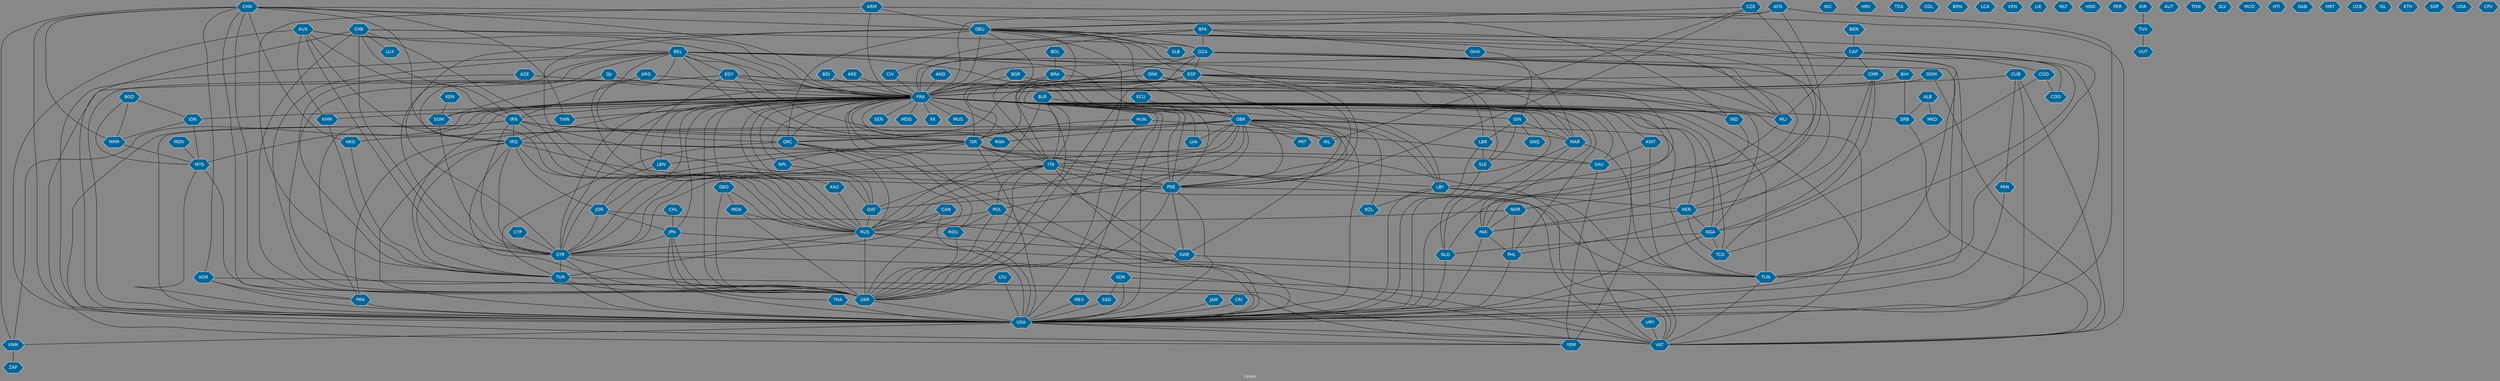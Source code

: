 // Countries together in item graph
graph {
	graph [bgcolor="#888888" fontcolor=white fontsize=12 label="Graph" outputorder=edgesfirst overlap=prism]
	node [color=white fillcolor="#006699" fontcolor=white fontname=Helvetica shape=hexagon style=filled]
	edge [arrowhead=open color=black fontcolor=white fontname=Courier fontsize=12]
		LBN [label=LBN]
		FRA [label=FRA]
		KWT [label=KWT]
		CAF [label=CAF]
		IRQ [label=IRQ]
		UKR [label=UKR]
		PSE [label=PSE]
		PRK [label=PRK]
		SWE [label=SWE]
		GRC [label=GRC]
		DEU [label=DEU]
		RWA [label=RWA]
		ISR [label=ISR]
		CAN [label=CAN]
		DZA [label=DZA]
		LBY [label=LBY]
		BEL [label=BEL]
		NGA [label=NGA]
		BFA [label=BFA]
		EGY [label=EGY]
		VAT [label=VAT]
		JOR [label=JOR]
		JPN [label=JPN]
		THA [label=THA]
		SYR [label=SYR]
		NIC [label=NIC]
		AUS [label=AUS]
		GBR [label=GBR]
		USA [label=USA]
		ITA [label=ITA]
		NER [label=NER]
		RUS [label=RUS]
		MAR [label=MAR]
		PHL [label=PHL]
		CIV [label=CIV]
		YEM [label=YEM]
		TUR [label=TUR]
		IND [label=IND]
		BRA [label=BRA]
		DNK [label=DNK]
		TUN [label=TUN]
		NPL [label=NPL]
		CUB [label=CUB]
		IDN [label=IDN]
		SEN [label=SEN]
		KEN [label=KEN]
		ESP [label=ESP]
		GIN [label=GIN]
		BIH [label=BIH]
		MLI [label=MLI]
		AND [label=AND]
		MDG [label=MDG]
		HKG [label=HKG]
		BGD [label=BGD]
		MMR [label=MMR]
		SDN [label=SDN]
		QAT [label=QAT]
		ZAF [label=ZAF]
		MEX [label=MEX]
		COG [label=COG]
		COD [label=COD]
		AFG [label=AFG]
		PAK [label=PAK]
		IRN [label=IRN]
		CHL [label=CHL]
		SLE [label=SLE]
		CHN [label=CHN]
		TCD [label=TCD]
		CMR [label=CMR]
		NLD [label=NLD]
		HUN [label=HUN]
		IRL [label=IRL]
		SOM [label=SOM]
		HRV [label=HRV]
		ARG [label=ARG]
		SRB [label=SRB]
		SAU [label=SAU]
		BLR [label=BLR]
		SLB [label=SLB]
		BDI [label=BDI]
		ARM [label=ARM]
		CHE [label=CHE]
		ROU [label=ROU]
		TZA [label=TZA]
		TWN [label=TWN]
		MYS [label=MYS]
		GEO [label=GEO]
		COL [label=COL]
		POL [label=POL]
		BRN [label=BRN]
		URY [label=URY]
		MDV [label=MDV]
		LCA [label=LCA]
		PRT [label=PRT]
		VEN [label=VEN]
		LBR [label=LBR]
		LIE [label=LIE]
		LUX [label=LUX]
		CZE [label=CZE]
		MLT [label=MLT]
		DOM [label=DOM]
		KOR [label=KOR]
		NOR [label=NOR]
		JAM [label=JAM]
		ALB [label=ALB]
		AZE [label=AZE]
		DJI [label=DJI]
		HND [label=HND]
		KAZ [label=KAZ]
		LTU [label=LTU]
		PER [label=PER]
		VUT [label=VUT]
		TUV [label=TUV]
		AUT [label=AUT]
		LVA [label=LVA]
		CRI [label=CRI]
		TON [label=TON]
		GHA [label=GHA]
		VNM [label=VNM]
		PAN [label=PAN]
		BEN [label=BEN]
		NZL [label=NZL]
		SLV [label=SLV]
		SSD [label=SSD]
		MCO [label=MCO]
		HTI [label=HTI]
		ECU [label=ECU]
		BOL [label=BOL]
		CYP [label=CYP]
		MKD [label=MKD]
		GAB [label=GAB]
		XK [label=XK]
		BGR [label=BGR]
		MRT [label=MRT]
		UZB [label=UZB]
		KHM [label=KHM]
		ISL [label=ISL]
		ETH [label=ETH]
		SGP [label=SGP]
		MUS [label=MUS]
		GNQ [label=GNQ]
		MDA [label=MDA]
		KIR [label=KIR]
		UGA [label=UGA]
		ARE [label=ARE]
		CPV [label=CPV]
			AZE -- FRA [weight=2]
			IDN -- MYS [weight=2]
			BEL -- RWA [weight=1]
			CAF -- MLI [weight=1]
			FRA -- PSE [weight=39]
			FRA -- IRN [weight=3]
			CAF -- FRA [weight=42]
			CZE -- IRL [weight=1]
			THA -- USA [weight=2]
			GEO -- MDA [weight=1]
			BFA -- DZA [weight=3]
			FRA -- NLD [weight=1]
			AUS -- FRA [weight=1]
			CHE -- USA [weight=2]
			CHN -- PRK [weight=2]
			LBY -- USA [weight=6]
			USA -- VAT [weight=2]
			BEL -- PSE [weight=2]
			FRA -- YEM [weight=20]
			HUN -- ISR [weight=1]
			USA -- YEM [weight=4]
			CZE -- DEU [weight=1]
			KOR -- PRK [weight=3]
			ISR -- ITA [weight=2]
			NGA -- USA [weight=3]
			KOR -- USA [weight=3]
			BEL -- EGY [weight=1]
			EGY -- PSE [weight=11]
			EGY -- YEM [weight=1]
			TUN -- VAT [weight=1]
			FRA -- LBY [weight=11]
			ARG -- IRN [weight=2]
			HUN -- USA [weight=1]
			CHN -- IND [weight=1]
			AUS -- IRQ [weight=1]
			LBY -- NER [weight=5]
			DZA -- MAR [weight=1]
			LBR -- SLE [weight=1]
			FRA -- SAU [weight=5]
			BEL -- UKR [weight=6]
			MMR -- MYS [weight=1]
			LBN -- SYR [weight=1]
			ESP -- SYR [weight=3]
			CHN -- FRA [weight=4]
			GRC -- UKR [weight=2]
			CUB -- VAT [weight=3]
			IRN -- SYR [weight=1]
			PSE -- QAT [weight=2]
			BIH -- FRA [weight=1]
			DJI -- FRA [weight=1]
			IRN -- RUS [weight=2]
			PAK -- PHL [weight=1]
			ALB -- MKD [weight=2]
			GBR -- SWE [weight=1]
			DEU -- GRC [weight=11]
			KHM -- TUR [weight=1]
			LTU -- UKR [weight=1]
			NLD -- USA [weight=2]
			FRA -- SYR [weight=58]
			FRA -- JPN [weight=1]
			DEU -- PSE [weight=1]
			IRQ -- PSE [weight=5]
			CAF -- COD [weight=1]
			FRA -- TWN [weight=3]
			IDN -- MMR [weight=1]
			DNK -- ISR [weight=1]
			POL -- RUS [weight=5]
			DZA -- UKR [weight=1]
			GBR -- USA [weight=8]
			GIN -- LBR [weight=1]
			GBR -- PRK [weight=2]
			SYR -- USA [weight=28]
			ISR -- JOR [weight=2]
			CUB -- FRA [weight=15]
			ITA -- LBY [weight=6]
			ISR -- SYR [weight=2]
			IRQ -- USA [weight=39]
			FRA -- IRQ [weight=61]
			FRA -- POL [weight=4]
			DOM -- VAT [weight=1]
			NOR -- PHL [weight=1]
			JPN -- UKR [weight=1]
			FRA -- MDG [weight=4]
			BEL -- GRC [weight=8]
			GBR -- ITA [weight=1]
			DOM -- FRA [weight=2]
			MDA -- UKR [weight=1]
			POL -- UKR [weight=12]
			HKG -- TUR [weight=1]
			FRA -- RWA [weight=11]
			DEU -- DZA [weight=1]
			MDV -- MYS [weight=1]
			FRA -- XK [weight=1]
			CUB -- PAN [weight=3]
			CAN -- USA [weight=1]
			JPN -- TUN [weight=1]
			RUS -- TUR [weight=5]
			GBR -- TUN [weight=2]
			KWT -- TUN [weight=1]
			ARE -- FRA [weight=1]
			FRA -- MAR [weight=31]
			ROU -- UKR [weight=2]
			GBR -- LVA [weight=1]
			FRA -- IND [weight=2]
			AFG -- FRA [weight=7]
			CAN -- RUS [weight=1]
			CAN -- SYR [weight=1]
			CAF -- USA [weight=1]
			ITA -- UKR [weight=2]
			DNK -- NGA [weight=1]
			GBR -- GRC [weight=1]
			TUR -- USA [weight=6]
			FRA -- MLI [weight=51]
			ITA -- QAT [weight=1]
			DEU -- ESP [weight=1]
			EGY -- FRA [weight=5]
			FRA -- MUS [weight=1]
			AZE -- UKR [weight=1]
			BEL -- USA [weight=3]
			EGY -- QAT [weight=1]
			MAR -- NLD [weight=1]
			JPN -- THA [weight=1]
			AUS -- USA [weight=2]
			CYP -- SYR [weight=1]
			BDI -- FRA [weight=2]
			EGY -- ISR [weight=9]
			GBR -- HKG [weight=2]
			POL -- ROU [weight=2]
			GBR -- LBY [weight=2]
			IRQ -- RUS [weight=1]
			BLR -- UKR [weight=13]
			GIN -- SLE [weight=1]
			LBY -- NZL [weight=1]
			KWT -- SAU [weight=1]
			IRQ -- SAU [weight=1]
			IRQ -- SYR [weight=15]
			CZE -- NOR [weight=1]
			ISR -- USA [weight=17]
			ECU -- GBR [weight=2]
			GBR -- RUS [weight=7]
			KEN -- SOM [weight=6]
			ARM -- VAT [weight=3]
			MYS -- UKR [weight=2]
			BEL -- GBR [weight=3]
			DZA -- MLI [weight=16]
			POL -- USA [weight=6]
			GBR -- SYR [weight=6]
			ISR -- PSE [weight=289]
			IND -- PAK [weight=3]
			CAF -- TCD [weight=1]
			FRA -- NGA [weight=12]
			ESP -- FRA [weight=7]
			BRA -- ITA [weight=1]
			TUR -- UKR [weight=1]
			CHN -- MMR [weight=1]
			BFA -- FRA [weight=1]
			ESP -- TUN [weight=1]
			DZA -- ITA [weight=1]
			CIV -- FRA [weight=4]
			CHE -- LUX [weight=1]
			IRN -- SAU [weight=1]
			BEN -- CAF [weight=2]
			FRA -- LBN [weight=4]
			FRA -- NPL [weight=28]
			FRA -- MYS [weight=2]
			FRA -- SRB [weight=1]
			NGA -- TCD [weight=4]
			SDN -- USA [weight=3]
			AUS -- IRN [weight=1]
			ESP -- ITA [weight=1]
			ESP -- SLE [weight=1]
			GBR -- NZL [weight=1]
			BRA -- FRA [weight=1]
			CRI -- USA [weight=1]
			NER -- NGA [weight=3]
			BFA -- CIV [weight=1]
			FRA -- VAT [weight=7]
			AUS -- SYR [weight=2]
			FRA -- TUR [weight=12]
			DNK -- PSE [weight=1]
			BEL -- SYR [weight=6]
			MDA -- RUS [weight=1]
			FRA -- PHL [weight=1]
			SSD -- USA [weight=1]
			CHE -- UKR [weight=4]
			FRA -- QAT [weight=1]
			BEL -- RUS [weight=2]
			CUB -- USA [weight=27]
			PAN -- USA [weight=3]
			CHN -- VNM [weight=3]
			COD -- COG [weight=4]
			FRA -- UKR [weight=72]
			FRA -- GIN [weight=1]
			BGR -- LBY [weight=1]
			CHN -- HKG [weight=3]
			DEU -- MLI [weight=1]
			FRA -- IDN [weight=25]
			BFA -- USA [weight=1]
			ALB -- SRB [weight=2]
			SYR -- TUR [weight=20]
			CZE -- PSE [weight=1]
			CHE -- RUS [weight=4]
			FRA -- SEN [weight=3]
			SAU -- YEM [weight=2]
			CMR -- TCD [weight=3]
			MAR -- TUN [weight=1]
			CHE -- SYR [weight=12]
			ARM -- TUR [weight=4]
			BIH -- SRB [weight=4]
			MLI -- NLD [weight=1]
			DEU -- GBR [weight=4]
			GBR -- PRT [weight=1]
			KOR -- VAT [weight=6]
			CHN -- DEU [weight=1]
			LBR -- USA [weight=4]
			FRA -- JOR [weight=2]
			DEU -- SLB [weight=1]
			JOR -- SYR [weight=9]
			PRK -- USA [weight=14]
			ARM -- DEU [weight=1]
			DZA -- PAK [weight=1]
			FRA -- GEO [weight=2]
			BEL -- MLI [weight=2]
			BGD -- MMR [weight=2]
			DEU -- PHL [weight=2]
			FRA -- NER [weight=9]
			BRA -- GBR [weight=2]
			CAF -- COG [weight=1]
			CHN -- TWN [weight=1]
			ISR -- VAT [weight=11]
			DZA -- FRA [weight=58]
			EGY -- USA [weight=2]
			GBR -- IRL [weight=1]
			ARG -- FRA [weight=3]
			FRA -- MEX [weight=2]
			CAF -- CMR [weight=1]
			FRA -- GRC [weight=13]
			IRN -- PSE [weight=1]
			IRN -- YEM [weight=1]
			SOM -- SYR [weight=1]
			FRA -- PRK [weight=2]
			ISR -- SWE [weight=2]
			FRA -- USA [weight=60]
			JAM -- USA [weight=1]
			SLE -- USA [weight=1]
			FRA -- KWT [weight=1]
			FRA -- GBR [weight=17]
			IRN -- IRQ [weight=9]
			DJI -- SOM [weight=1]
			ESP -- LBR [weight=2]
			CHE -- IRN [weight=1]
			IRQ -- JOR [weight=1]
			KAZ -- RUS [weight=1]
			RUS -- UKR [weight=412]
			ITA -- USA [weight=3]
			IRN -- USA [weight=12]
			GRC -- USA [weight=1]
			GBR -- POL [weight=1]
			JOR -- JPN [weight=3]
			DZA -- TUN [weight=4]
			FRA -- RUS [weight=71]
			ESP -- USA [weight=3]
			FRA -- VNM [weight=3]
			CHN -- KOR [weight=1]
			ARM -- FRA [weight=1]
			CHE -- DZA [weight=1]
			GEO -- RUS [weight=4]
			DEU -- UKR [weight=49]
			BGR -- FRA [weight=1]
			FRA -- KHM [weight=1]
			TUV -- VUT [weight=1]
			AUS -- BEL [weight=1]
			GIN -- GNQ [weight=1]
			SWE -- UKR [weight=1]
			AND -- FRA [weight=1]
			FRA -- TCD [weight=2]
			KIR -- TUV [weight=1]
			BEL -- TUR [weight=1]
			RUS -- USA [weight=69]
			FRA -- ITA [weight=3]
			DNK -- FRA [weight=2]
			FRA -- ISR [weight=39]
			IRQ -- TUR [weight=1]
			SDN -- VAT [weight=1]
			IRQ -- VAT [weight=1]
			NER -- TCD [weight=2]
			CHE -- FRA [weight=3]
			BRA -- IND [weight=1]
			CMR -- NER [weight=1]
			ESP -- PSE [weight=1]
			SYR -- VAT [weight=2]
			DZA -- NER [weight=1]
			LBY -- TUN [weight=4]
			BFA -- GHA [weight=1]
			MYS -- USA [weight=1]
			SWE -- TUN [weight=1]
			AFG -- USA [weight=6]
			TUR -- VAT [weight=2]
			LTU -- USA [weight=1]
			PSE -- VAT [weight=5]
			DZA -- ESP [weight=2]
			IRN -- ISR [weight=5]
			BEL -- FRA [weight=16]
			FRA -- KAZ [weight=1]
			GBR -- PSE [weight=2]
			SDN -- SSD [weight=5]
			DEU -- TUN [weight=1]
			VNM -- ZAF [weight=1]
			GBR -- MAR [weight=1]
			CHL -- JPN [weight=1]
			DEU -- SYR [weight=4]
			AUS -- KHM [weight=1]
			AFG -- DEU [weight=1]
			PSE -- SWE [weight=4]
			BEL -- ISR [weight=3]
			DEU -- RUS [weight=35]
			JPN -- USA [weight=2]
			CHN -- USA [weight=5]
			GRC -- TUR [weight=1]
			NOR -- RUS [weight=1]
			BGD -- MYS [weight=1]
			RUS -- SYR [weight=1]
			BLR -- RUS [weight=3]
			DEU -- ITA [weight=1]
			GBR -- RWA [weight=1]
			NGA -- NLD [weight=1]
			GIN -- MAR [weight=1]
			ITA -- VAT [weight=6]
			IRQ -- UKR [weight=4]
			ISR -- LBN [weight=2]
			UKR -- USA [weight=72]
			PSE -- USA [weight=11]
			HUN -- IRL [weight=1]
			SRB -- VAT [weight=1]
			MAR -- SYR [weight=2]
			CMR -- NGA [weight=3]
			GRC -- RUS [weight=2]
			DEU -- FRA [weight=40]
			ITA -- RUS [weight=2]
			PHL -- USA [weight=2]
			USA -- VNM [weight=1]
			PAK -- USA [weight=3]
			CMR -- FRA [weight=3]
			ITA -- SYR [weight=1]
			GHA -- GIN [weight=1]
			FRA -- ROU [weight=1]
			COD -- NGA [weight=1]
			SYR -- UKR [weight=2]
			ITA -- POL [weight=1]
			CHN -- UKR [weight=1]
			BGD -- IDN [weight=1]
			PSE -- UKR [weight=4]
			GEO -- UKR [weight=3]
			ESP -- GBR [weight=1]
			ISR -- NPL [weight=1]
			EGY -- LBY [weight=3]
			DEU -- ISR [weight=1]
			FRA -- PAK [weight=3]
			ITA -- PSE [weight=2]
			NOR -- PAK [weight=1]
			MEX -- USA [weight=3]
			ESP -- GRC [weight=1]
			JOR -- VAT [weight=3]
			BOL -- BRA [weight=1]
			NPL -- QAT [weight=1]
			ESP -- ISR [weight=1]
			BLR -- GBR [weight=1]
			FRA -- SOM [weight=4]
			NER -- PAK [weight=1]
			JPN -- SYR [weight=1]
			GBR -- UKR [weight=6]
			BEL -- IRQ [weight=2]
			QAT -- RUS [weight=1]
			URY -- VAT [weight=1]
			CHN -- RUS [weight=4]
			FRA -- LVA [weight=1]
			DEU -- USA [weight=10]
			ESP -- MAR [weight=4]
			BEL -- ESP [weight=2]
			RUS -- SWE [weight=1]
			FRA -- TUN [weight=35]
			AFG -- PAK [weight=1]
}